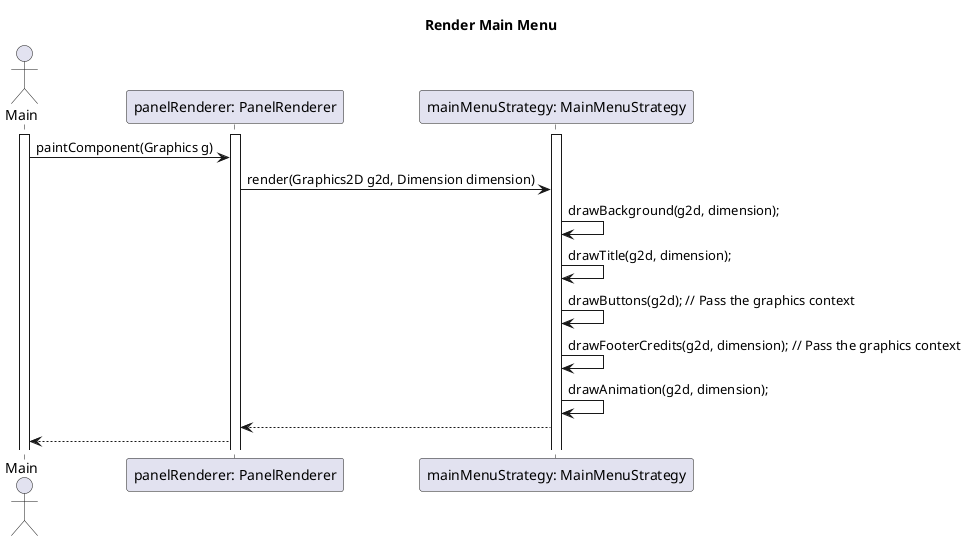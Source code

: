 @startuml MainMenuRenderer

title Render Main Menu

actor "Main" As M
participant "panelRenderer: PanelRenderer" as Panelrenderer
participant "mainMenuStrategy: MainMenuStrategy" as mmp

activate M
activate Panelrenderer
activate mmp

M->Panelrenderer: paintComponent(Graphics g)
Panelrenderer->mmp: render(Graphics2D g2d, Dimension dimension)
mmp->mmp: drawBackground(g2d, dimension);
mmp->mmp: drawTitle(g2d, dimension);
mmp->mmp: drawButtons(g2d); // Pass the graphics context
mmp->mmp: drawFooterCredits(g2d, dimension); // Pass the graphics context
mmp->mmp: drawAnimation(g2d, dimension);
mmp-->Panelrenderer
Panelrenderer-->M

@enduml